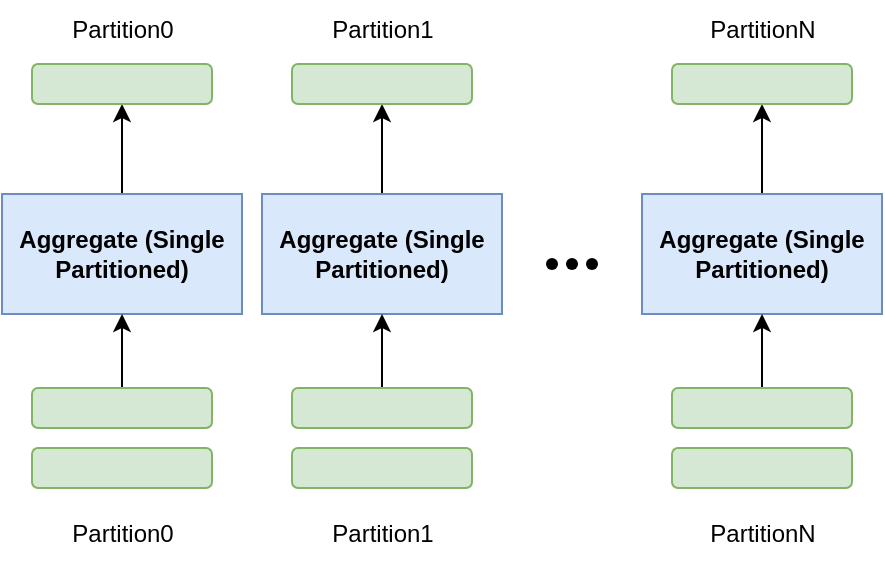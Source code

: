 <mxfile version="24.2.5" type="device">
  <diagram name="第 1 页" id="U2cKLI5L8Aeoa39j2gfu">
    <mxGraphModel dx="2074" dy="1196" grid="1" gridSize="10" guides="1" tooltips="1" connect="1" arrows="1" fold="1" page="1" pageScale="1" pageWidth="827" pageHeight="1169" math="0" shadow="0">
      <root>
        <mxCell id="0" />
        <mxCell id="1" parent="0" />
        <mxCell id="IAOLG8ACU44_xAyuVIr2-1" value="" style="edgeStyle=orthogonalEdgeStyle;rounded=0;orthogonalLoop=1;jettySize=auto;html=1;" edge="1" parent="1" source="IAOLG8ACU44_xAyuVIr2-2" target="IAOLG8ACU44_xAyuVIr2-7">
          <mxGeometry relative="1" as="geometry">
            <mxPoint x="310" y="341" as="targetPoint" />
          </mxGeometry>
        </mxCell>
        <mxCell id="IAOLG8ACU44_xAyuVIr2-2" value="&lt;b&gt;Aggregate (Single Partitioned)&lt;/b&gt;" style="whiteSpace=wrap;html=1;rounded=0;fillColor=#dae8fc;strokeColor=#6c8ebf;" vertex="1" parent="1">
          <mxGeometry x="250" y="395" width="120" height="60" as="geometry" />
        </mxCell>
        <mxCell id="IAOLG8ACU44_xAyuVIr2-3" value="" style="edgeStyle=orthogonalEdgeStyle;rounded=0;orthogonalLoop=1;jettySize=auto;html=1;" edge="1" parent="1" source="IAOLG8ACU44_xAyuVIr2-4" target="IAOLG8ACU44_xAyuVIr2-2">
          <mxGeometry relative="1" as="geometry" />
        </mxCell>
        <mxCell id="IAOLG8ACU44_xAyuVIr2-4" value="" style="rounded=1;whiteSpace=wrap;html=1;fillColor=#d5e8d4;strokeColor=#82b366;" vertex="1" parent="1">
          <mxGeometry x="265" y="492" width="90" height="20" as="geometry" />
        </mxCell>
        <mxCell id="IAOLG8ACU44_xAyuVIr2-5" value="" style="rounded=1;whiteSpace=wrap;html=1;fillColor=#d5e8d4;strokeColor=#82b366;" vertex="1" parent="1">
          <mxGeometry x="265" y="522" width="90" height="20" as="geometry" />
        </mxCell>
        <mxCell id="IAOLG8ACU44_xAyuVIr2-6" value="Partition0" style="text;html=1;align=center;verticalAlign=middle;resizable=0;points=[];autosize=1;strokeColor=none;fillColor=none;" vertex="1" parent="1">
          <mxGeometry x="275" y="550" width="70" height="30" as="geometry" />
        </mxCell>
        <mxCell id="IAOLG8ACU44_xAyuVIr2-7" value="" style="rounded=1;whiteSpace=wrap;html=1;fillColor=#d5e8d4;strokeColor=#82b366;" vertex="1" parent="1">
          <mxGeometry x="265" y="330" width="90" height="20" as="geometry" />
        </mxCell>
        <mxCell id="IAOLG8ACU44_xAyuVIr2-8" value="Partition0" style="text;html=1;align=center;verticalAlign=middle;resizable=0;points=[];autosize=1;strokeColor=none;fillColor=none;" vertex="1" parent="1">
          <mxGeometry x="275" y="298" width="70" height="30" as="geometry" />
        </mxCell>
        <mxCell id="IAOLG8ACU44_xAyuVIr2-9" value="" style="edgeStyle=orthogonalEdgeStyle;rounded=0;orthogonalLoop=1;jettySize=auto;html=1;" edge="1" parent="1" source="IAOLG8ACU44_xAyuVIr2-10" target="IAOLG8ACU44_xAyuVIr2-15">
          <mxGeometry relative="1" as="geometry">
            <mxPoint x="440" y="341" as="targetPoint" />
          </mxGeometry>
        </mxCell>
        <mxCell id="IAOLG8ACU44_xAyuVIr2-10" value="&lt;b&gt;Aggregate (Single Partitioned)&lt;/b&gt;" style="whiteSpace=wrap;html=1;rounded=0;fillColor=#dae8fc;strokeColor=#6c8ebf;" vertex="1" parent="1">
          <mxGeometry x="380" y="395" width="120" height="60" as="geometry" />
        </mxCell>
        <mxCell id="IAOLG8ACU44_xAyuVIr2-11" value="" style="edgeStyle=orthogonalEdgeStyle;rounded=0;orthogonalLoop=1;jettySize=auto;html=1;" edge="1" parent="1" source="IAOLG8ACU44_xAyuVIr2-12" target="IAOLG8ACU44_xAyuVIr2-10">
          <mxGeometry relative="1" as="geometry" />
        </mxCell>
        <mxCell id="IAOLG8ACU44_xAyuVIr2-12" value="" style="rounded=1;whiteSpace=wrap;html=1;fillColor=#d5e8d4;strokeColor=#82b366;" vertex="1" parent="1">
          <mxGeometry x="395" y="492" width="90" height="20" as="geometry" />
        </mxCell>
        <mxCell id="IAOLG8ACU44_xAyuVIr2-13" value="" style="rounded=1;whiteSpace=wrap;html=1;fillColor=#d5e8d4;strokeColor=#82b366;" vertex="1" parent="1">
          <mxGeometry x="395" y="522" width="90" height="20" as="geometry" />
        </mxCell>
        <mxCell id="IAOLG8ACU44_xAyuVIr2-14" value="Partition1" style="text;html=1;align=center;verticalAlign=middle;resizable=0;points=[];autosize=1;strokeColor=none;fillColor=none;" vertex="1" parent="1">
          <mxGeometry x="405" y="550" width="70" height="30" as="geometry" />
        </mxCell>
        <mxCell id="IAOLG8ACU44_xAyuVIr2-15" value="" style="rounded=1;whiteSpace=wrap;html=1;fillColor=#d5e8d4;strokeColor=#82b366;" vertex="1" parent="1">
          <mxGeometry x="395" y="330" width="90" height="20" as="geometry" />
        </mxCell>
        <mxCell id="IAOLG8ACU44_xAyuVIr2-16" value="Partition1" style="text;html=1;align=center;verticalAlign=middle;resizable=0;points=[];autosize=1;strokeColor=none;fillColor=none;" vertex="1" parent="1">
          <mxGeometry x="405" y="298" width="70" height="30" as="geometry" />
        </mxCell>
        <mxCell id="IAOLG8ACU44_xAyuVIr2-17" value="" style="edgeStyle=orthogonalEdgeStyle;rounded=0;orthogonalLoop=1;jettySize=auto;html=1;" edge="1" parent="1" source="IAOLG8ACU44_xAyuVIr2-18" target="IAOLG8ACU44_xAyuVIr2-23">
          <mxGeometry relative="1" as="geometry">
            <mxPoint x="630" y="341" as="targetPoint" />
          </mxGeometry>
        </mxCell>
        <mxCell id="IAOLG8ACU44_xAyuVIr2-18" value="&lt;b&gt;Aggregate (Single Partitioned)&lt;/b&gt;" style="whiteSpace=wrap;html=1;rounded=0;fillColor=#dae8fc;strokeColor=#6c8ebf;" vertex="1" parent="1">
          <mxGeometry x="570" y="395" width="120" height="60" as="geometry" />
        </mxCell>
        <mxCell id="IAOLG8ACU44_xAyuVIr2-19" value="" style="edgeStyle=orthogonalEdgeStyle;rounded=0;orthogonalLoop=1;jettySize=auto;html=1;" edge="1" parent="1" source="IAOLG8ACU44_xAyuVIr2-20" target="IAOLG8ACU44_xAyuVIr2-18">
          <mxGeometry relative="1" as="geometry" />
        </mxCell>
        <mxCell id="IAOLG8ACU44_xAyuVIr2-20" value="" style="rounded=1;whiteSpace=wrap;html=1;fillColor=#d5e8d4;strokeColor=#82b366;" vertex="1" parent="1">
          <mxGeometry x="585" y="492" width="90" height="20" as="geometry" />
        </mxCell>
        <mxCell id="IAOLG8ACU44_xAyuVIr2-21" value="" style="rounded=1;whiteSpace=wrap;html=1;fillColor=#d5e8d4;strokeColor=#82b366;" vertex="1" parent="1">
          <mxGeometry x="585" y="522" width="90" height="20" as="geometry" />
        </mxCell>
        <mxCell id="IAOLG8ACU44_xAyuVIr2-22" value="PartitionN" style="text;html=1;align=center;verticalAlign=middle;resizable=0;points=[];autosize=1;strokeColor=none;fillColor=none;" vertex="1" parent="1">
          <mxGeometry x="590" y="550" width="80" height="30" as="geometry" />
        </mxCell>
        <mxCell id="IAOLG8ACU44_xAyuVIr2-23" value="" style="rounded=1;whiteSpace=wrap;html=1;fillColor=#d5e8d4;strokeColor=#82b366;" vertex="1" parent="1">
          <mxGeometry x="585" y="330" width="90" height="20" as="geometry" />
        </mxCell>
        <mxCell id="IAOLG8ACU44_xAyuVIr2-24" value="PartitionN" style="text;html=1;align=center;verticalAlign=middle;resizable=0;points=[];autosize=1;strokeColor=none;fillColor=none;" vertex="1" parent="1">
          <mxGeometry x="590" y="298" width="80" height="30" as="geometry" />
        </mxCell>
        <mxCell id="IAOLG8ACU44_xAyuVIr2-25" value="" style="shape=waypoint;sketch=0;size=6;pointerEvents=1;points=[];fillColor=none;resizable=0;rotatable=0;perimeter=centerPerimeter;snapToPoint=1;" vertex="1" parent="1">
          <mxGeometry x="515" y="420" width="20" height="20" as="geometry" />
        </mxCell>
        <mxCell id="IAOLG8ACU44_xAyuVIr2-26" value="" style="shape=waypoint;sketch=0;size=6;pointerEvents=1;points=[];fillColor=none;resizable=0;rotatable=0;perimeter=centerPerimeter;snapToPoint=1;" vertex="1" parent="1">
          <mxGeometry x="525" y="420" width="20" height="20" as="geometry" />
        </mxCell>
        <mxCell id="IAOLG8ACU44_xAyuVIr2-28" value="" style="shape=waypoint;sketch=0;size=6;pointerEvents=1;points=[];fillColor=none;resizable=0;rotatable=0;perimeter=centerPerimeter;snapToPoint=1;" vertex="1" parent="1">
          <mxGeometry x="535" y="420" width="20" height="20" as="geometry" />
        </mxCell>
      </root>
    </mxGraphModel>
  </diagram>
</mxfile>
